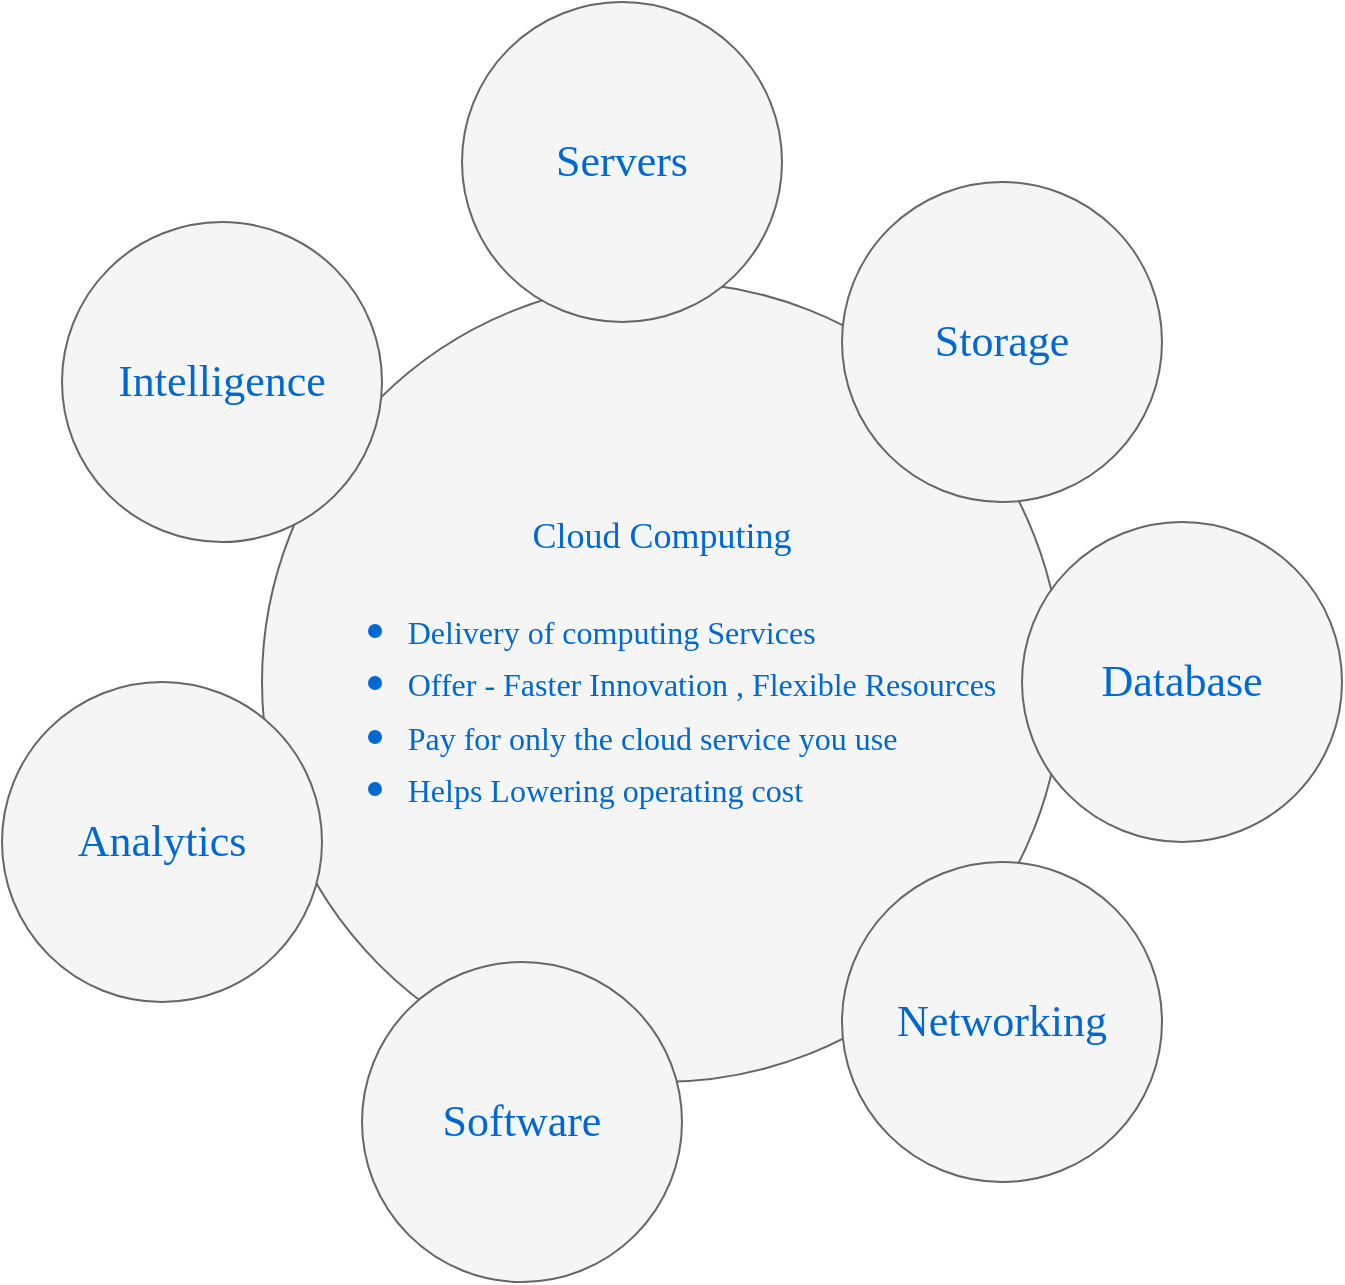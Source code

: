 <mxfile version="16.2.7" type="github">
  <diagram name="Page-1" id="dd472eb7-4b8b-5cd9-a60b-b15522922e76">
    <mxGraphModel dx="1038" dy="579" grid="1" gridSize="10" guides="1" tooltips="1" connect="1" arrows="1" fold="1" page="1" pageScale="1" pageWidth="1100" pageHeight="850" background="none" math="0" shadow="0">
      <root>
        <mxCell id="0" />
        <mxCell id="1" parent="0" />
        <mxCell id="374e34682ed331ee-1" value="&lt;font style=&quot;font-size: 18px&quot;&gt;Cloud Computing&lt;br&gt;&lt;/font&gt;&lt;ul&gt;&lt;li style=&quot;text-align: left&quot;&gt;&lt;font size=&quot;3&quot;&gt;Delivery of computing Services&lt;/font&gt;&lt;/li&gt;&lt;li style=&quot;text-align: left&quot;&gt;&lt;font size=&quot;3&quot;&gt;Offer - Faster Innovation , Flexible Resources&lt;/font&gt;&lt;/li&gt;&lt;li style=&quot;text-align: left&quot;&gt;&lt;font size=&quot;3&quot;&gt;Pay for only the cloud service you use&lt;/font&gt;&lt;/li&gt;&lt;li style=&quot;text-align: left&quot;&gt;&lt;font size=&quot;3&quot;&gt;Helps Lowering operating cost&lt;/font&gt;&lt;/li&gt;&lt;/ul&gt;" style="ellipse;whiteSpace=wrap;html=1;rounded=0;shadow=0;dashed=0;comic=0;fontFamily=Verdana;fontSize=22;fontColor=#0069D1;fillColor=#f5f5f5;strokeColor=#666666;" parent="1" vertex="1">
          <mxGeometry x="330" y="180" width="400" height="400" as="geometry" />
        </mxCell>
        <mxCell id="45236fa5f4b8e91a-1" value="Servers" style="ellipse;whiteSpace=wrap;html=1;rounded=0;shadow=0;dashed=0;comic=0;fontFamily=Verdana;fontSize=22;fontColor=#0069D1;fillColor=#f5f5f5;strokeColor=#666666;" parent="1" vertex="1">
          <mxGeometry x="430" y="40" width="160" height="160" as="geometry" />
        </mxCell>
        <mxCell id="45236fa5f4b8e91a-2" value="Software" style="ellipse;whiteSpace=wrap;html=1;rounded=0;shadow=0;dashed=0;comic=0;fontFamily=Verdana;fontSize=22;fontColor=#0069D1;fillColor=#f5f5f5;strokeColor=#666666;" parent="1" vertex="1">
          <mxGeometry x="380" y="520" width="160" height="160" as="geometry" />
        </mxCell>
        <mxCell id="45236fa5f4b8e91a-3" value="Database" style="ellipse;whiteSpace=wrap;html=1;rounded=0;shadow=0;dashed=0;comic=0;fontFamily=Verdana;fontSize=22;fontColor=#0069D1;fillColor=#f5f5f5;strokeColor=#666666;" parent="1" vertex="1">
          <mxGeometry x="710" y="300" width="160" height="160" as="geometry" />
        </mxCell>
        <mxCell id="45236fa5f4b8e91a-4" value="Intelligence" style="ellipse;whiteSpace=wrap;html=1;rounded=0;shadow=0;dashed=0;comic=0;fontFamily=Verdana;fontSize=22;fontColor=#0069D1;fillColor=#f5f5f5;strokeColor=#666666;" parent="1" vertex="1">
          <mxGeometry x="230" y="150" width="160" height="160" as="geometry" />
        </mxCell>
        <mxCell id="45236fa5f4b8e91a-6" value="Storage" style="ellipse;whiteSpace=wrap;html=1;rounded=0;shadow=0;dashed=0;comic=0;fontFamily=Verdana;fontSize=22;fontColor=#0069D1;fillColor=#f5f5f5;strokeColor=#666666;" parent="1" vertex="1">
          <mxGeometry x="620" y="130" width="160" height="160" as="geometry" />
        </mxCell>
        <mxCell id="45236fa5f4b8e91a-7" value="Networking" style="ellipse;whiteSpace=wrap;html=1;rounded=0;shadow=0;dashed=0;comic=0;fontFamily=Verdana;fontSize=22;fontColor=#0069D1;fillColor=#f5f5f5;strokeColor=#666666;" parent="1" vertex="1">
          <mxGeometry x="620" y="470" width="160" height="160" as="geometry" />
        </mxCell>
        <mxCell id="45236fa5f4b8e91a-8" value="Analytics" style="ellipse;whiteSpace=wrap;html=1;rounded=0;shadow=0;dashed=0;comic=0;fontFamily=Verdana;fontSize=22;fontColor=#0069D1;fillColor=#f5f5f5;strokeColor=#666666;" parent="1" vertex="1">
          <mxGeometry x="200" y="380" width="160" height="160" as="geometry" />
        </mxCell>
      </root>
    </mxGraphModel>
  </diagram>
</mxfile>
